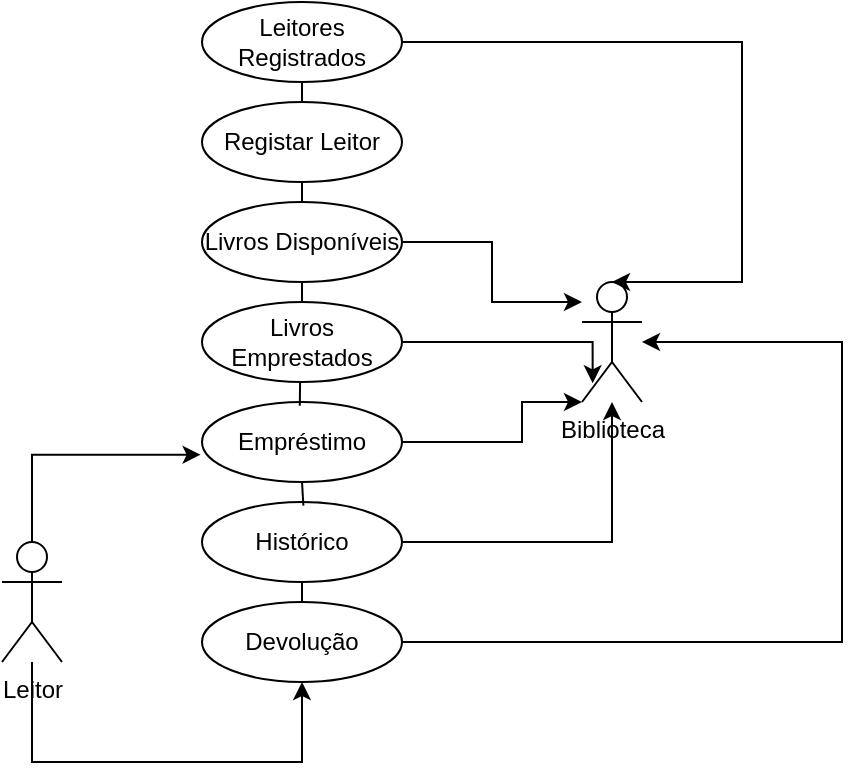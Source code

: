 <mxfile version="21.7.4" type="google">
  <diagram name="Página-1" id="mUoNPzMKmUmFCuD-h3ee">
    <mxGraphModel grid="1" page="1" gridSize="10" guides="1" tooltips="1" connect="1" arrows="1" fold="1" pageScale="1" pageWidth="827" pageHeight="1169" math="0" shadow="0">
      <root>
        <mxCell id="0" />
        <mxCell id="1" parent="0" />
        <mxCell id="YElN332xQURlis5V6fxg-82" style="edgeStyle=orthogonalEdgeStyle;rounded=0;orthogonalLoop=1;jettySize=auto;html=1;entryX=-0.007;entryY=0.659;entryDx=0;entryDy=0;entryPerimeter=0;" edge="1" parent="1" source="YElN332xQURlis5V6fxg-1" target="YElN332xQURlis5V6fxg-34">
          <mxGeometry relative="1" as="geometry">
            <Array as="points">
              <mxPoint x="55" y="186" />
            </Array>
          </mxGeometry>
        </mxCell>
        <mxCell id="YElN332xQURlis5V6fxg-83" style="edgeStyle=orthogonalEdgeStyle;rounded=0;orthogonalLoop=1;jettySize=auto;html=1;entryX=0.5;entryY=1;entryDx=0;entryDy=0;" edge="1" parent="1" source="YElN332xQURlis5V6fxg-1" target="YElN332xQURlis5V6fxg-57">
          <mxGeometry relative="1" as="geometry">
            <Array as="points">
              <mxPoint x="55" y="340" />
              <mxPoint x="190" y="340" />
            </Array>
          </mxGeometry>
        </mxCell>
        <mxCell id="YElN332xQURlis5V6fxg-1" value="Leitor" style="shape=umlActor;verticalLabelPosition=bottom;verticalAlign=top;html=1;" vertex="1" parent="1">
          <mxGeometry x="40" y="230" width="30" height="60" as="geometry" />
        </mxCell>
        <mxCell id="YElN332xQURlis5V6fxg-68" style="edgeStyle=orthogonalEdgeStyle;rounded=0;orthogonalLoop=1;jettySize=auto;html=1;entryX=0.495;entryY=0.062;entryDx=0;entryDy=0;entryPerimeter=0;" edge="1" parent="1" source="YElN332xQURlis5V6fxg-8" target="YElN332xQURlis5V6fxg-60">
          <mxGeometry relative="1" as="geometry" />
        </mxCell>
        <mxCell id="YElN332xQURlis5V6fxg-89" style="edgeStyle=orthogonalEdgeStyle;rounded=0;orthogonalLoop=1;jettySize=auto;html=1;" edge="1" parent="1" source="YElN332xQURlis5V6fxg-8" target="YElN332xQURlis5V6fxg-29">
          <mxGeometry relative="1" as="geometry">
            <Array as="points">
              <mxPoint x="285" y="80" />
              <mxPoint x="285" y="110" />
            </Array>
          </mxGeometry>
        </mxCell>
        <mxCell id="YElN332xQURlis5V6fxg-8" value="Livros Disponíveis" style="ellipse;whiteSpace=wrap;html=1;align=center;" vertex="1" parent="1">
          <mxGeometry x="140" y="60" width="100" height="40" as="geometry" />
        </mxCell>
        <mxCell id="YElN332xQURlis5V6fxg-29" value="Biblioteca" style="shape=umlActor;verticalLabelPosition=bottom;verticalAlign=top;html=1;" vertex="1" parent="1">
          <mxGeometry x="330" y="100" width="30" height="60" as="geometry" />
        </mxCell>
        <mxCell id="YElN332xQURlis5V6fxg-91" style="edgeStyle=orthogonalEdgeStyle;rounded=0;orthogonalLoop=1;jettySize=auto;html=1;" edge="1" parent="1" source="YElN332xQURlis5V6fxg-34" target="YElN332xQURlis5V6fxg-29">
          <mxGeometry relative="1" as="geometry">
            <Array as="points">
              <mxPoint x="300" y="180" />
              <mxPoint x="300" y="160" />
            </Array>
          </mxGeometry>
        </mxCell>
        <mxCell id="YElN332xQURlis5V6fxg-34" value="Empréstimo" style="ellipse;whiteSpace=wrap;html=1;align=center;" vertex="1" parent="1">
          <mxGeometry x="140" y="160" width="100" height="40" as="geometry" />
        </mxCell>
        <mxCell id="YElN332xQURlis5V6fxg-92" style="edgeStyle=orthogonalEdgeStyle;rounded=0;orthogonalLoop=1;jettySize=auto;html=1;" edge="1" parent="1" source="YElN332xQURlis5V6fxg-35" target="YElN332xQURlis5V6fxg-29">
          <mxGeometry relative="1" as="geometry" />
        </mxCell>
        <mxCell id="YElN332xQURlis5V6fxg-35" value="Histórico" style="ellipse;whiteSpace=wrap;html=1;align=center;" vertex="1" parent="1">
          <mxGeometry x="140" y="210" width="100" height="40" as="geometry" />
        </mxCell>
        <mxCell id="YElN332xQURlis5V6fxg-94" style="edgeStyle=orthogonalEdgeStyle;rounded=0;orthogonalLoop=1;jettySize=auto;html=1;" edge="1" parent="1" source="YElN332xQURlis5V6fxg-57" target="YElN332xQURlis5V6fxg-29">
          <mxGeometry relative="1" as="geometry">
            <Array as="points">
              <mxPoint x="460" y="280" />
              <mxPoint x="460" y="130" />
            </Array>
          </mxGeometry>
        </mxCell>
        <mxCell id="YElN332xQURlis5V6fxg-57" value="Devolução" style="ellipse;whiteSpace=wrap;html=1;align=center;" vertex="1" parent="1">
          <mxGeometry x="140" y="260" width="100" height="40" as="geometry" />
        </mxCell>
        <mxCell id="YElN332xQURlis5V6fxg-58" value="Registar Leitor" style="ellipse;whiteSpace=wrap;html=1;align=center;" vertex="1" parent="1">
          <mxGeometry x="140" y="10" width="100" height="40" as="geometry" />
        </mxCell>
        <mxCell id="YElN332xQURlis5V6fxg-87" style="edgeStyle=orthogonalEdgeStyle;rounded=0;orthogonalLoop=1;jettySize=auto;html=1;entryX=0.5;entryY=0;entryDx=0;entryDy=0;entryPerimeter=0;" edge="1" parent="1" source="YElN332xQURlis5V6fxg-59" target="YElN332xQURlis5V6fxg-29">
          <mxGeometry relative="1" as="geometry">
            <Array as="points">
              <mxPoint x="410" y="-20" />
              <mxPoint x="410" y="100" />
            </Array>
          </mxGeometry>
        </mxCell>
        <mxCell id="YElN332xQURlis5V6fxg-59" value="Leitores Registrados" style="ellipse;whiteSpace=wrap;html=1;align=center;" vertex="1" parent="1">
          <mxGeometry x="140" y="-40" width="100" height="40" as="geometry" />
        </mxCell>
        <mxCell id="YElN332xQURlis5V6fxg-90" style="edgeStyle=orthogonalEdgeStyle;rounded=0;orthogonalLoop=1;jettySize=auto;html=1;entryX=0.178;entryY=0.844;entryDx=0;entryDy=0;entryPerimeter=0;" edge="1" parent="1" source="YElN332xQURlis5V6fxg-60" target="YElN332xQURlis5V6fxg-29">
          <mxGeometry relative="1" as="geometry">
            <Array as="points">
              <mxPoint x="335" y="130" />
            </Array>
          </mxGeometry>
        </mxCell>
        <mxCell id="YElN332xQURlis5V6fxg-60" value="Livros Emprestados" style="ellipse;whiteSpace=wrap;html=1;align=center;" vertex="1" parent="1">
          <mxGeometry x="140" y="110" width="100" height="40" as="geometry" />
        </mxCell>
        <mxCell id="YElN332xQURlis5V6fxg-72" value="" style="endArrow=none;html=1;rounded=0;entryX=0.5;entryY=1;entryDx=0;entryDy=0;exitX=0.489;exitY=0.048;exitDx=0;exitDy=0;exitPerimeter=0;" edge="1" parent="1" source="YElN332xQURlis5V6fxg-34">
          <mxGeometry width="50" height="50" relative="1" as="geometry">
            <mxPoint x="190.95" y="161.68" as="sourcePoint" />
            <mxPoint x="189.05" y="150" as="targetPoint" />
          </mxGeometry>
        </mxCell>
        <mxCell id="YElN332xQURlis5V6fxg-73" value="" style="endArrow=none;html=1;rounded=0;exitX=0.507;exitY=0.045;exitDx=0;exitDy=0;exitPerimeter=0;" edge="1" parent="1" source="YElN332xQURlis5V6fxg-35">
          <mxGeometry width="50" height="50" relative="1" as="geometry">
            <mxPoint x="240" y="220" as="sourcePoint" />
            <mxPoint x="190" y="200" as="targetPoint" />
          </mxGeometry>
        </mxCell>
        <mxCell id="YElN332xQURlis5V6fxg-74" value="" style="endArrow=none;html=1;rounded=0;entryX=0.5;entryY=1;entryDx=0;entryDy=0;exitX=0.5;exitY=0;exitDx=0;exitDy=0;" edge="1" parent="1" source="YElN332xQURlis5V6fxg-57" target="YElN332xQURlis5V6fxg-35">
          <mxGeometry width="50" height="50" relative="1" as="geometry">
            <mxPoint x="240" y="290" as="sourcePoint" />
            <mxPoint x="290" y="240" as="targetPoint" />
          </mxGeometry>
        </mxCell>
        <mxCell id="YElN332xQURlis5V6fxg-85" value="" style="endArrow=none;html=1;rounded=0;exitX=0.5;exitY=0;exitDx=0;exitDy=0;" edge="1" parent="1" source="YElN332xQURlis5V6fxg-8">
          <mxGeometry width="50" height="50" relative="1" as="geometry">
            <mxPoint x="140" y="100" as="sourcePoint" />
            <mxPoint x="190" y="50" as="targetPoint" />
          </mxGeometry>
        </mxCell>
        <mxCell id="YElN332xQURlis5V6fxg-86" value="" style="endArrow=none;html=1;rounded=0;entryX=0.5;entryY=1;entryDx=0;entryDy=0;exitX=0.5;exitY=0;exitDx=0;exitDy=0;" edge="1" parent="1" source="YElN332xQURlis5V6fxg-58" target="YElN332xQURlis5V6fxg-59">
          <mxGeometry width="50" height="50" relative="1" as="geometry">
            <mxPoint x="70" y="40" as="sourcePoint" />
            <mxPoint x="120" y="-10" as="targetPoint" />
          </mxGeometry>
        </mxCell>
      </root>
    </mxGraphModel>
  </diagram>
</mxfile>
